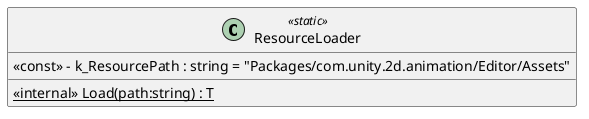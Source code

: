 @startuml
class ResourceLoader <<static>> {
    <<const>> - k_ResourcePath : string = "Packages/com.unity.2d.animation/Editor/Assets"
    <<internal>> {static} Load(path:string) : T
}
@enduml
